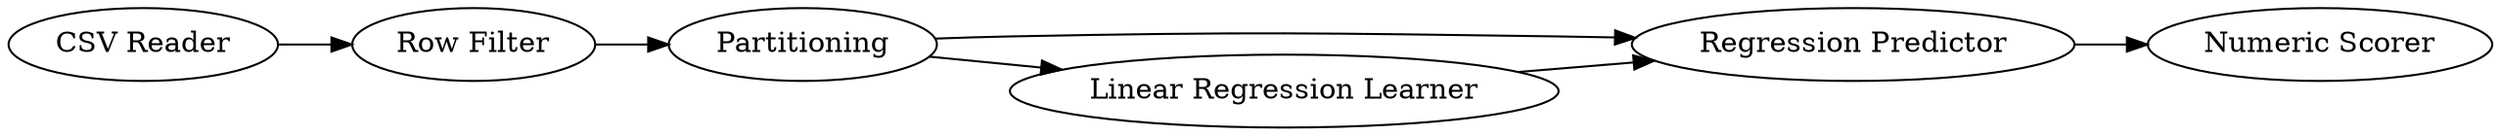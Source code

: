 digraph {
	"-5461671417828990010_6" [label="Regression Predictor"]
	"-5461671417828990010_1" [label="CSV Reader"]
	"-5461671417828990010_7" [label="Numeric Scorer"]
	"-5461671417828990010_3" [label=Partitioning]
	"-5461671417828990010_4" [label="Linear Regression Learner"]
	"-5461671417828990010_10" [label="Row Filter"]
	"-5461671417828990010_1" -> "-5461671417828990010_10"
	"-5461671417828990010_3" -> "-5461671417828990010_4"
	"-5461671417828990010_10" -> "-5461671417828990010_3"
	"-5461671417828990010_3" -> "-5461671417828990010_6"
	"-5461671417828990010_6" -> "-5461671417828990010_7"
	"-5461671417828990010_4" -> "-5461671417828990010_6"
	rankdir=LR
}
